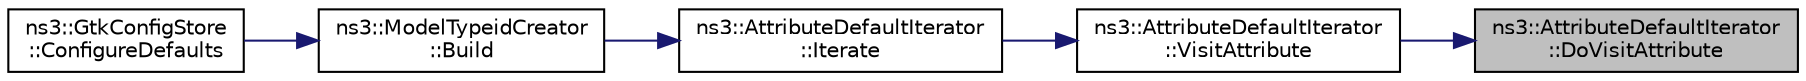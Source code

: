 digraph "ns3::AttributeDefaultIterator::DoVisitAttribute"
{
 // LATEX_PDF_SIZE
  edge [fontname="Helvetica",fontsize="10",labelfontname="Helvetica",labelfontsize="10"];
  node [fontname="Helvetica",fontsize="10",shape=record];
  rankdir="RL";
  Node1 [label="ns3::AttributeDefaultIterator\l::DoVisitAttribute",height=0.2,width=0.4,color="black", fillcolor="grey75", style="filled", fontcolor="black",tooltip="This method is just an interface and needs to be implemented."];
  Node1 -> Node2 [dir="back",color="midnightblue",fontsize="10",style="solid",fontname="Helvetica"];
  Node2 [label="ns3::AttributeDefaultIterator\l::VisitAttribute",height=0.2,width=0.4,color="black", fillcolor="white", style="filled",URL="$classns3_1_1_attribute_default_iterator.html#a72a2497a0d333b1153b3ea9824d4defa",tooltip="This method can be implemented, otherwise, it will call DoVisitAttribute."];
  Node2 -> Node3 [dir="back",color="midnightblue",fontsize="10",style="solid",fontname="Helvetica"];
  Node3 [label="ns3::AttributeDefaultIterator\l::Iterate",height=0.2,width=0.4,color="black", fillcolor="white", style="filled",URL="$classns3_1_1_attribute_default_iterator.html#a45ad9397f93cfacce5f13b232447d251",tooltip="This function will go through all the TypeIds and get only the attributes which are explicit values (..."];
  Node3 -> Node4 [dir="back",color="midnightblue",fontsize="10",style="solid",fontname="Helvetica"];
  Node4 [label="ns3::ModelTypeidCreator\l::Build",height=0.2,width=0.4,color="black", fillcolor="white", style="filled",URL="$classns3_1_1_model_typeid_creator.html#a6555895ba2889296cf7206c5be6d63e7",tooltip="This method will iterate on typeIds having default attributes and create a model for them,..."];
  Node4 -> Node5 [dir="back",color="midnightblue",fontsize="10",style="solid",fontname="Helvetica"];
  Node5 [label="ns3::GtkConfigStore\l::ConfigureDefaults",height=0.2,width=0.4,color="black", fillcolor="white", style="filled",URL="$classns3_1_1_gtk_config_store.html#aa6bc1c922ac60a9cef7134875f98bd24",tooltip="Process default values."];
}
